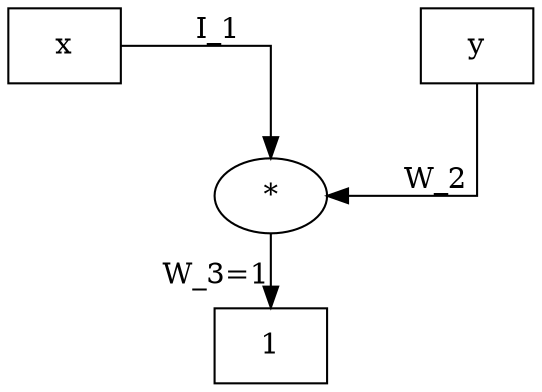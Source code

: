 digraph SIMPLEMUL {
	graph [center=true,
		forcelabels=true,
		nodesep=2.0,
		splines=ortho
	];
	n1	[label=x,
		shape=box];
	n4	[label="*"];
	n1 -> n4	[xlabel=I_1];
	n3	[label=1,
		shape=box];
	n4 -> n3	[xlabel="W_3=1"];
	n2	[label=y,
		shape=box];
	n2 -> n4	[xlabel=W_2];
}
